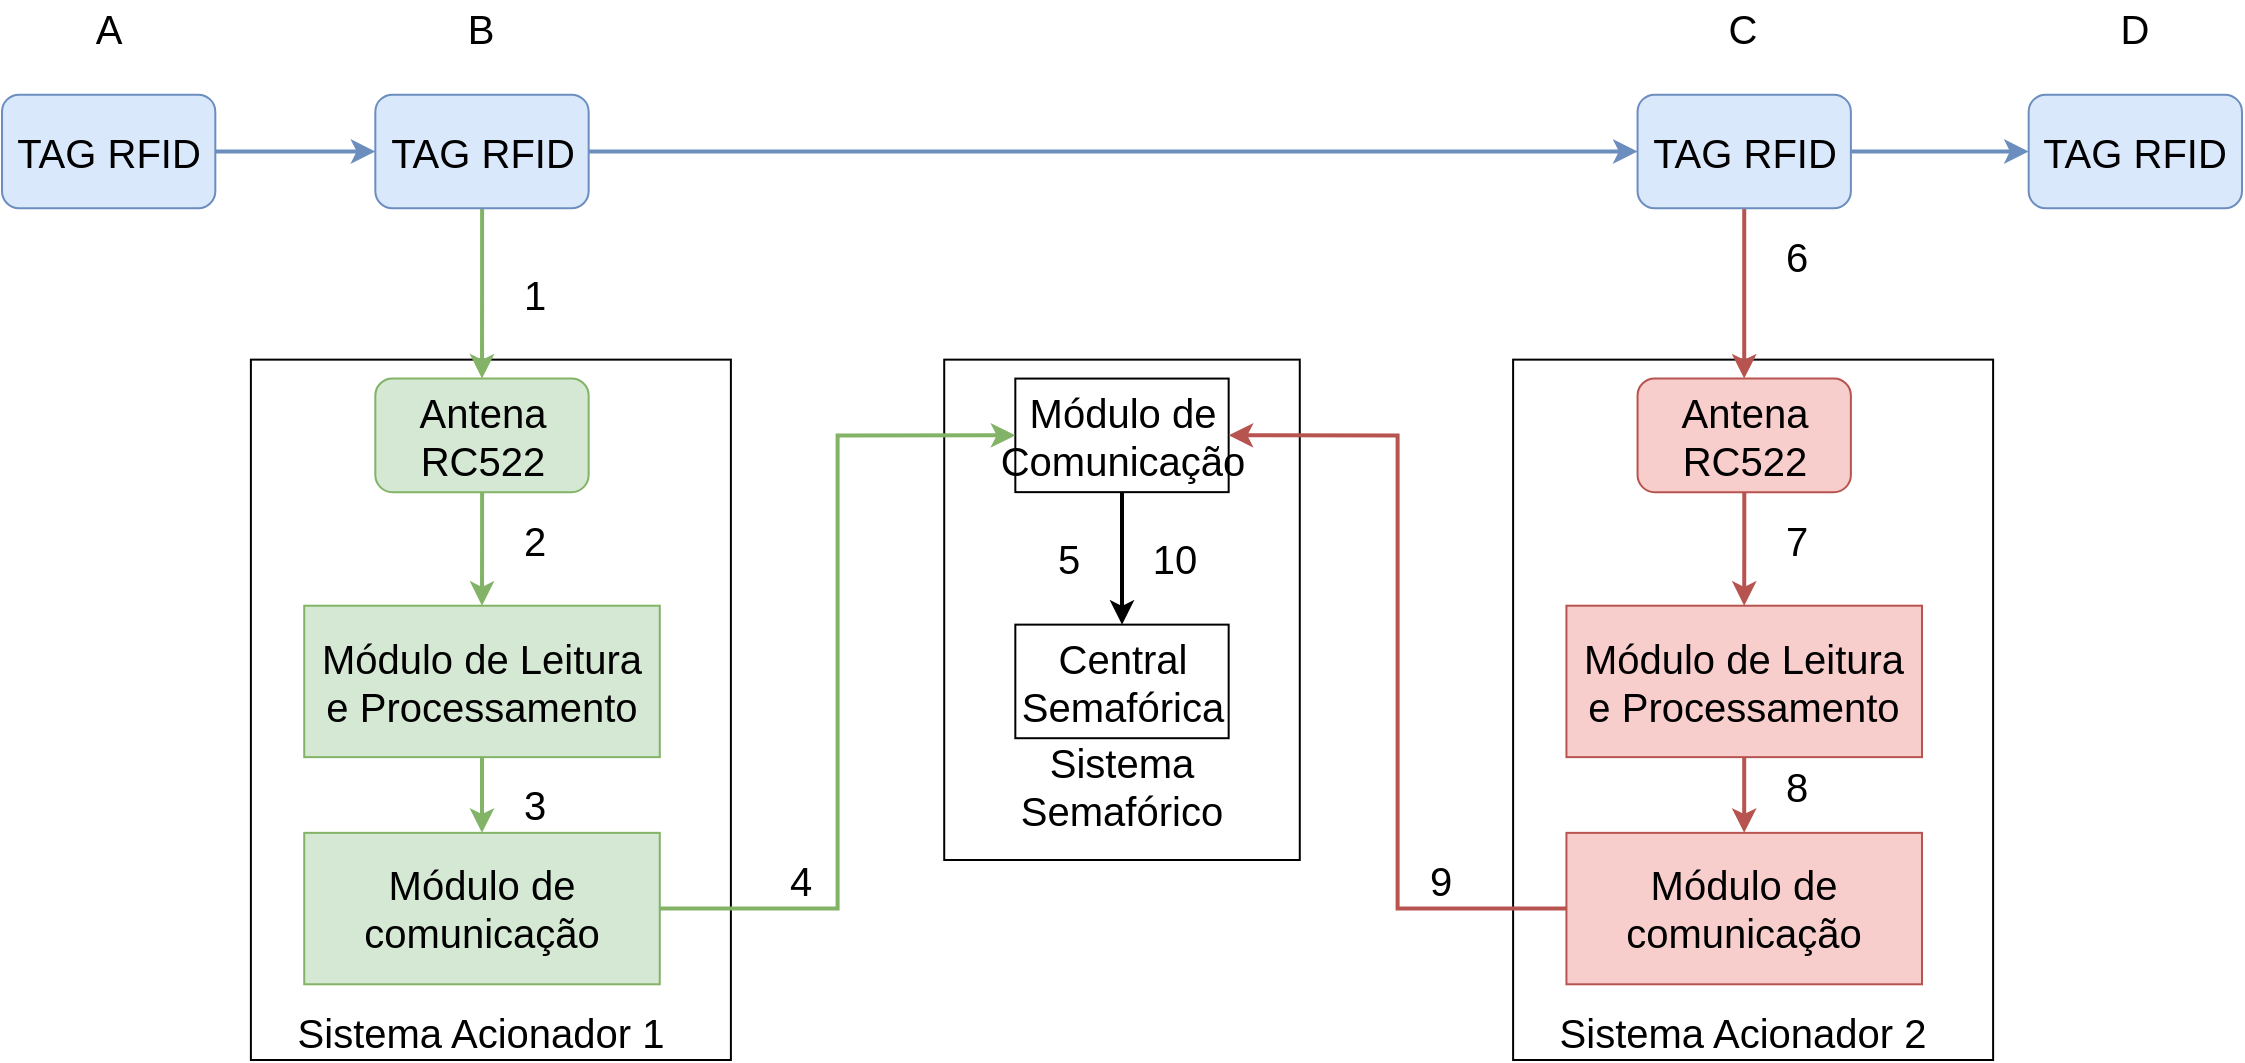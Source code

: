<mxfile version="17.4.2" type="device"><diagram id="-wQnNFldOpf9bECc4Msg" name="Página-1"><mxGraphModel dx="1497" dy="902" grid="1" gridSize="10" guides="1" tooltips="1" connect="1" arrows="1" fold="1" page="1" pageScale="1" pageWidth="1169" pageHeight="827" math="0" shadow="0"><root><mxCell id="0"/><mxCell id="9Dq74hS1odIAfnKcv8LC-8" value="Camada sem nome" style="" parent="0"/><mxCell id="1" style="" parent="0"/><mxCell id="9Dq74hS1odIAfnKcv8LC-67" value="" style="group" vertex="1" connectable="0" parent="1"><mxGeometry x="20" y="110" width="1120" height="530" as="geometry"/></mxCell><mxCell id="9Dq74hS1odIAfnKcv8LC-31" value="" style="rounded=0;whiteSpace=wrap;html=1;fontSize=20;fontColor=#000000;" vertex="1" parent="9Dq74hS1odIAfnKcv8LC-67"><mxGeometry x="471.11" y="179.82" width="177.78" height="250.18" as="geometry"/></mxCell><mxCell id="9Dq74hS1odIAfnKcv8LC-26" value="" style="rounded=0;whiteSpace=wrap;html=1;fontSize=20;fontColor=#000000;" vertex="1" parent="9Dq74hS1odIAfnKcv8LC-67"><mxGeometry x="124.444" y="179.821" width="240" height="350.179" as="geometry"/></mxCell><mxCell id="9Dq74hS1odIAfnKcv8LC-21" value="&lt;font color=&quot;#000000&quot;&gt;Módulo de Leitura e Processamento&lt;/font&gt;" style="rounded=0;whiteSpace=wrap;html=1;fontSize=20;fillColor=#d5e8d4;strokeColor=#82b366;" vertex="1" parent="9Dq74hS1odIAfnKcv8LC-67"><mxGeometry x="151.111" y="302.857" width="177.778" height="75.714" as="geometry"/></mxCell><mxCell id="9Dq74hS1odIAfnKcv8LC-23" style="edgeStyle=orthogonalEdgeStyle;rounded=0;orthogonalLoop=1;jettySize=auto;html=1;entryX=0.5;entryY=0;entryDx=0;entryDy=0;fontSize=20;fontColor=#000000;strokeWidth=2;fillColor=#d5e8d4;strokeColor=#82b366;" edge="1" parent="9Dq74hS1odIAfnKcv8LC-67" source="9Dq74hS1odIAfnKcv8LC-22" target="9Dq74hS1odIAfnKcv8LC-21"><mxGeometry relative="1" as="geometry"/></mxCell><mxCell id="9Dq74hS1odIAfnKcv8LC-22" value="Antena&lt;br&gt;RC522" style="rounded=1;whiteSpace=wrap;html=1;fontSize=20;fillColor=#d5e8d4;strokeColor=#82b366;" vertex="1" parent="9Dq74hS1odIAfnKcv8LC-67"><mxGeometry x="186.667" y="189.286" width="106.667" height="56.786" as="geometry"/></mxCell><mxCell id="9Dq74hS1odIAfnKcv8LC-24" value="&lt;font color=&quot;#000000&quot;&gt;Módulo de comunicação&lt;/font&gt;" style="rounded=0;whiteSpace=wrap;html=1;fontSize=20;fillColor=#d5e8d4;strokeColor=#82b366;" vertex="1" parent="9Dq74hS1odIAfnKcv8LC-67"><mxGeometry x="151.111" y="416.429" width="177.778" height="75.714" as="geometry"/></mxCell><mxCell id="9Dq74hS1odIAfnKcv8LC-25" value="" style="edgeStyle=orthogonalEdgeStyle;rounded=0;orthogonalLoop=1;jettySize=auto;html=1;fontSize=20;fontColor=#000000;strokeWidth=2;fillColor=#d5e8d4;strokeColor=#82b366;" edge="1" parent="9Dq74hS1odIAfnKcv8LC-67" source="9Dq74hS1odIAfnKcv8LC-21" target="9Dq74hS1odIAfnKcv8LC-24"><mxGeometry relative="1" as="geometry"/></mxCell><mxCell id="9Dq74hS1odIAfnKcv8LC-27" value="Sistema Acionador 1" style="text;html=1;strokeColor=none;fillColor=none;align=center;verticalAlign=middle;whiteSpace=wrap;rounded=0;fontSize=20;fontColor=#000000;" vertex="1" parent="9Dq74hS1odIAfnKcv8LC-67"><mxGeometry x="133.333" y="501.607" width="213.333" height="28.393" as="geometry"/></mxCell><mxCell id="9Dq74hS1odIAfnKcv8LC-28" value="Módulo de Comunicação" style="rounded=0;whiteSpace=wrap;html=1;fontSize=20;fontColor=#000000;" vertex="1" parent="9Dq74hS1odIAfnKcv8LC-67"><mxGeometry x="506.667" y="189.286" width="106.667" height="56.786" as="geometry"/></mxCell><mxCell id="9Dq74hS1odIAfnKcv8LC-32" style="edgeStyle=orthogonalEdgeStyle;rounded=0;orthogonalLoop=1;jettySize=auto;html=1;entryX=0;entryY=0.5;entryDx=0;entryDy=0;fontSize=20;fontColor=#000000;strokeWidth=2;fillColor=#d5e8d4;strokeColor=#82b366;" edge="1" parent="9Dq74hS1odIAfnKcv8LC-67" source="9Dq74hS1odIAfnKcv8LC-24" target="9Dq74hS1odIAfnKcv8LC-28"><mxGeometry relative="1" as="geometry"/></mxCell><mxCell id="9Dq74hS1odIAfnKcv8LC-29" value="Central Semafórica" style="whiteSpace=wrap;html=1;fontSize=20;fillColor=rgb(255, 255, 255);strokeColor=rgb(0, 0, 0);fontColor=#000000;rounded=0;" vertex="1" parent="9Dq74hS1odIAfnKcv8LC-67"><mxGeometry x="506.667" y="312.321" width="106.667" height="56.786" as="geometry"/></mxCell><mxCell id="9Dq74hS1odIAfnKcv8LC-30" value="" style="edgeStyle=orthogonalEdgeStyle;rounded=0;orthogonalLoop=1;jettySize=auto;html=1;fontSize=20;fontColor=#000000;strokeWidth=2;" edge="1" parent="9Dq74hS1odIAfnKcv8LC-67" source="9Dq74hS1odIAfnKcv8LC-28" target="9Dq74hS1odIAfnKcv8LC-29"><mxGeometry relative="1" as="geometry"/></mxCell><mxCell id="9Dq74hS1odIAfnKcv8LC-34" style="edgeStyle=orthogonalEdgeStyle;rounded=0;orthogonalLoop=1;jettySize=auto;html=1;entryX=0.5;entryY=0;entryDx=0;entryDy=0;fontSize=20;fontColor=#000000;strokeWidth=2;fillColor=#d5e8d4;strokeColor=#82b366;" edge="1" parent="9Dq74hS1odIAfnKcv8LC-67" source="9Dq74hS1odIAfnKcv8LC-33" target="9Dq74hS1odIAfnKcv8LC-22"><mxGeometry relative="1" as="geometry"/></mxCell><mxCell id="9Dq74hS1odIAfnKcv8LC-33" value="TAG RFID" style="rounded=1;whiteSpace=wrap;html=1;fontSize=20;fillColor=#dae8fc;strokeColor=#6c8ebf;" vertex="1" parent="9Dq74hS1odIAfnKcv8LC-67"><mxGeometry x="186.667" y="47.321" width="106.667" height="56.786" as="geometry"/></mxCell><mxCell id="9Dq74hS1odIAfnKcv8LC-35" value="Sistema Semafórico" style="text;html=1;strokeColor=none;fillColor=none;align=center;verticalAlign=middle;whiteSpace=wrap;rounded=0;fontSize=20;fontColor=#000000;" vertex="1" parent="9Dq74hS1odIAfnKcv8LC-67"><mxGeometry x="471.111" y="378.571" width="177.778" height="28.393" as="geometry"/></mxCell><mxCell id="9Dq74hS1odIAfnKcv8LC-36" value="" style="rounded=0;whiteSpace=wrap;html=1;fontSize=20;fontColor=#000000;" vertex="1" parent="9Dq74hS1odIAfnKcv8LC-67"><mxGeometry x="755.556" y="179.821" width="240" height="350.179" as="geometry"/></mxCell><mxCell id="9Dq74hS1odIAfnKcv8LC-37" value="&lt;font color=&quot;#000000&quot;&gt;Módulo de Leitura e Processamento&lt;/font&gt;" style="rounded=0;whiteSpace=wrap;html=1;fontSize=20;fillColor=#f8cecc;strokeColor=#b85450;" vertex="1" parent="9Dq74hS1odIAfnKcv8LC-67"><mxGeometry x="782.222" y="302.857" width="177.778" height="75.714" as="geometry"/></mxCell><mxCell id="9Dq74hS1odIAfnKcv8LC-41" value="" style="edgeStyle=orthogonalEdgeStyle;rounded=0;orthogonalLoop=1;jettySize=auto;html=1;fontSize=20;fontColor=#000000;strokeWidth=2;fillColor=#f8cecc;strokeColor=#b85450;" edge="1" parent="9Dq74hS1odIAfnKcv8LC-67" source="9Dq74hS1odIAfnKcv8LC-38" target="9Dq74hS1odIAfnKcv8LC-37"><mxGeometry relative="1" as="geometry"/></mxCell><mxCell id="9Dq74hS1odIAfnKcv8LC-38" value="Antena&lt;br&gt;RC522" style="rounded=1;whiteSpace=wrap;html=1;fontSize=20;fillColor=#f8cecc;strokeColor=#b85450;" vertex="1" parent="9Dq74hS1odIAfnKcv8LC-67"><mxGeometry x="817.778" y="189.286" width="106.667" height="56.786" as="geometry"/></mxCell><mxCell id="9Dq74hS1odIAfnKcv8LC-43" style="edgeStyle=orthogonalEdgeStyle;rounded=0;orthogonalLoop=1;jettySize=auto;html=1;entryX=1;entryY=0.5;entryDx=0;entryDy=0;fontSize=20;fontColor=#000000;strokeWidth=2;fillColor=#f8cecc;strokeColor=#b85450;" edge="1" parent="9Dq74hS1odIAfnKcv8LC-67" source="9Dq74hS1odIAfnKcv8LC-39" target="9Dq74hS1odIAfnKcv8LC-28"><mxGeometry relative="1" as="geometry"/></mxCell><mxCell id="9Dq74hS1odIAfnKcv8LC-39" value="&lt;font color=&quot;#000000&quot;&gt;Módulo de comunicação&lt;/font&gt;" style="rounded=0;whiteSpace=wrap;html=1;fontSize=20;fillColor=#f8cecc;strokeColor=#b85450;" vertex="1" parent="9Dq74hS1odIAfnKcv8LC-67"><mxGeometry x="782.222" y="416.429" width="177.778" height="75.714" as="geometry"/></mxCell><mxCell id="9Dq74hS1odIAfnKcv8LC-42" value="" style="edgeStyle=orthogonalEdgeStyle;rounded=0;orthogonalLoop=1;jettySize=auto;html=1;fontSize=20;fontColor=#000000;strokeWidth=2;fillColor=#f8cecc;strokeColor=#b85450;" edge="1" parent="9Dq74hS1odIAfnKcv8LC-67" source="9Dq74hS1odIAfnKcv8LC-37" target="9Dq74hS1odIAfnKcv8LC-39"><mxGeometry relative="1" as="geometry"/></mxCell><mxCell id="9Dq74hS1odIAfnKcv8LC-40" value="Sistema Acionador 2" style="text;html=1;strokeColor=none;fillColor=none;align=center;verticalAlign=middle;whiteSpace=wrap;rounded=0;fontSize=20;fontColor=#000000;" vertex="1" parent="9Dq74hS1odIAfnKcv8LC-67"><mxGeometry x="764.444" y="501.607" width="213.333" height="28.393" as="geometry"/></mxCell><mxCell id="9Dq74hS1odIAfnKcv8LC-46" value="" style="edgeStyle=orthogonalEdgeStyle;rounded=0;orthogonalLoop=1;jettySize=auto;html=1;fontSize=20;fontColor=#000000;strokeWidth=2;fillColor=#f8cecc;strokeColor=#b85450;" edge="1" parent="9Dq74hS1odIAfnKcv8LC-67" source="9Dq74hS1odIAfnKcv8LC-44" target="9Dq74hS1odIAfnKcv8LC-38"><mxGeometry relative="1" as="geometry"/></mxCell><mxCell id="9Dq74hS1odIAfnKcv8LC-44" value="TAG RFID" style="rounded=1;whiteSpace=wrap;html=1;fontSize=20;fillColor=#dae8fc;strokeColor=#6c8ebf;" vertex="1" parent="9Dq74hS1odIAfnKcv8LC-67"><mxGeometry x="817.778" y="47.321" width="106.667" height="56.786" as="geometry"/></mxCell><mxCell id="9Dq74hS1odIAfnKcv8LC-45" value="" style="edgeStyle=orthogonalEdgeStyle;rounded=0;orthogonalLoop=1;jettySize=auto;html=1;fontSize=20;fontColor=#000000;strokeWidth=2;fillColor=#dae8fc;strokeColor=#6c8ebf;" edge="1" parent="9Dq74hS1odIAfnKcv8LC-67" source="9Dq74hS1odIAfnKcv8LC-33" target="9Dq74hS1odIAfnKcv8LC-44"><mxGeometry relative="1" as="geometry"/></mxCell><mxCell id="9Dq74hS1odIAfnKcv8LC-48" style="edgeStyle=orthogonalEdgeStyle;rounded=0;orthogonalLoop=1;jettySize=auto;html=1;entryX=0;entryY=0.5;entryDx=0;entryDy=0;fontSize=20;fontColor=#000000;strokeWidth=2;fillColor=#dae8fc;strokeColor=#6c8ebf;" edge="1" parent="9Dq74hS1odIAfnKcv8LC-67" source="9Dq74hS1odIAfnKcv8LC-47" target="9Dq74hS1odIAfnKcv8LC-33"><mxGeometry relative="1" as="geometry"/></mxCell><mxCell id="9Dq74hS1odIAfnKcv8LC-47" value="TAG RFID" style="rounded=1;whiteSpace=wrap;html=1;fontSize=20;fillColor=#dae8fc;strokeColor=#6c8ebf;" vertex="1" parent="9Dq74hS1odIAfnKcv8LC-67"><mxGeometry y="47.321" width="106.667" height="56.786" as="geometry"/></mxCell><mxCell id="9Dq74hS1odIAfnKcv8LC-49" value="TAG RFID" style="rounded=1;whiteSpace=wrap;html=1;fontSize=20;fillColor=#dae8fc;strokeColor=#6c8ebf;fontColor=rgb(0, 0, 0);" vertex="1" parent="9Dq74hS1odIAfnKcv8LC-67"><mxGeometry x="1013.333" y="47.321" width="106.667" height="56.786" as="geometry"/></mxCell><mxCell id="9Dq74hS1odIAfnKcv8LC-50" value="" style="edgeStyle=orthogonalEdgeStyle;rounded=0;orthogonalLoop=1;jettySize=auto;html=1;fontSize=20;fontColor=#000000;strokeWidth=2;fillColor=#dae8fc;strokeColor=#6c8ebf;" edge="1" parent="9Dq74hS1odIAfnKcv8LC-67" source="9Dq74hS1odIAfnKcv8LC-44" target="9Dq74hS1odIAfnKcv8LC-49"><mxGeometry relative="1" as="geometry"/></mxCell><mxCell id="9Dq74hS1odIAfnKcv8LC-51" value="A" style="text;html=1;strokeColor=none;fillColor=none;align=center;verticalAlign=middle;whiteSpace=wrap;rounded=0;fontSize=20;fontColor=#000000;" vertex="1" parent="9Dq74hS1odIAfnKcv8LC-67"><mxGeometry x="26.667" width="53.333" height="28.393" as="geometry"/></mxCell><mxCell id="9Dq74hS1odIAfnKcv8LC-54" value="B" style="text;html=1;strokeColor=none;fillColor=none;align=center;verticalAlign=middle;whiteSpace=wrap;rounded=0;fontSize=20;fontColor=#000000;" vertex="1" parent="9Dq74hS1odIAfnKcv8LC-67"><mxGeometry x="213.333" width="53.333" height="28.393" as="geometry"/></mxCell><mxCell id="9Dq74hS1odIAfnKcv8LC-55" value="C" style="text;html=1;strokeColor=none;fillColor=none;align=center;verticalAlign=middle;whiteSpace=wrap;rounded=0;fontSize=20;fontColor=#000000;" vertex="1" parent="9Dq74hS1odIAfnKcv8LC-67"><mxGeometry x="844.444" width="53.333" height="28.393" as="geometry"/></mxCell><mxCell id="9Dq74hS1odIAfnKcv8LC-56" value="D" style="text;html=1;strokeColor=none;fillColor=none;align=center;verticalAlign=middle;whiteSpace=wrap;rounded=0;fontSize=20;fontColor=#000000;" vertex="1" parent="9Dq74hS1odIAfnKcv8LC-67"><mxGeometry x="1040" width="53.333" height="28.393" as="geometry"/></mxCell><mxCell id="9Dq74hS1odIAfnKcv8LC-57" value="1" style="text;html=1;strokeColor=none;fillColor=none;align=center;verticalAlign=middle;whiteSpace=wrap;rounded=0;fontSize=20;fontColor=#000000;" vertex="1" parent="9Dq74hS1odIAfnKcv8LC-67"><mxGeometry x="240" y="132.5" width="53.333" height="28.393" as="geometry"/></mxCell><mxCell id="9Dq74hS1odIAfnKcv8LC-58" value="2" style="text;html=1;strokeColor=none;fillColor=none;align=center;verticalAlign=middle;whiteSpace=wrap;rounded=0;fontSize=20;fontColor=#000000;" vertex="1" parent="9Dq74hS1odIAfnKcv8LC-67"><mxGeometry x="240" y="255.536" width="53.333" height="28.393" as="geometry"/></mxCell><mxCell id="9Dq74hS1odIAfnKcv8LC-59" value="3" style="text;html=1;strokeColor=none;fillColor=none;align=center;verticalAlign=middle;whiteSpace=wrap;rounded=0;fontSize=20;fontColor=#000000;" vertex="1" parent="9Dq74hS1odIAfnKcv8LC-67"><mxGeometry x="240" y="388.036" width="53.333" height="28.393" as="geometry"/></mxCell><mxCell id="9Dq74hS1odIAfnKcv8LC-60" value="4" style="text;html=1;strokeColor=none;fillColor=none;align=center;verticalAlign=middle;whiteSpace=wrap;rounded=0;fontSize=20;fontColor=#000000;" vertex="1" parent="9Dq74hS1odIAfnKcv8LC-67"><mxGeometry x="373.333" y="425.893" width="53.333" height="28.393" as="geometry"/></mxCell><mxCell id="9Dq74hS1odIAfnKcv8LC-61" value="5" style="text;html=1;strokeColor=none;fillColor=none;align=center;verticalAlign=middle;whiteSpace=wrap;rounded=0;fontSize=20;fontColor=#000000;" vertex="1" parent="9Dq74hS1odIAfnKcv8LC-67"><mxGeometry x="506.667" y="265" width="53.333" height="28.393" as="geometry"/></mxCell><mxCell id="9Dq74hS1odIAfnKcv8LC-62" value="6" style="text;html=1;strokeColor=none;fillColor=none;align=center;verticalAlign=middle;whiteSpace=wrap;rounded=0;fontSize=20;fontColor=#000000;" vertex="1" parent="9Dq74hS1odIAfnKcv8LC-67"><mxGeometry x="871.111" y="113.571" width="53.333" height="28.393" as="geometry"/></mxCell><mxCell id="9Dq74hS1odIAfnKcv8LC-63" value="7" style="text;html=1;strokeColor=none;fillColor=none;align=center;verticalAlign=middle;whiteSpace=wrap;rounded=0;fontSize=20;fontColor=#000000;" vertex="1" parent="9Dq74hS1odIAfnKcv8LC-67"><mxGeometry x="871.111" y="255.536" width="53.333" height="28.393" as="geometry"/></mxCell><mxCell id="9Dq74hS1odIAfnKcv8LC-64" value="8" style="text;html=1;strokeColor=none;fillColor=none;align=center;verticalAlign=middle;whiteSpace=wrap;rounded=0;fontSize=20;fontColor=#000000;" vertex="1" parent="9Dq74hS1odIAfnKcv8LC-67"><mxGeometry x="871.111" y="378.571" width="53.333" height="28.393" as="geometry"/></mxCell><mxCell id="9Dq74hS1odIAfnKcv8LC-65" value="9" style="text;html=1;strokeColor=none;fillColor=none;align=center;verticalAlign=middle;whiteSpace=wrap;rounded=0;fontSize=20;fontColor=#000000;" vertex="1" parent="9Dq74hS1odIAfnKcv8LC-67"><mxGeometry x="693.333" y="425.893" width="53.333" height="28.393" as="geometry"/></mxCell><mxCell id="9Dq74hS1odIAfnKcv8LC-66" value="10" style="text;html=1;strokeColor=none;fillColor=none;align=center;verticalAlign=middle;whiteSpace=wrap;rounded=0;fontSize=20;fontColor=#000000;" vertex="1" parent="9Dq74hS1odIAfnKcv8LC-67"><mxGeometry x="560" y="265" width="53.333" height="28.393" as="geometry"/></mxCell></root></mxGraphModel></diagram></mxfile>